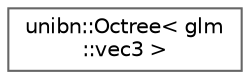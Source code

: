 digraph "Gráfico de jerarquía de clases"
{
 // LATEX_PDF_SIZE
  bgcolor="transparent";
  edge [fontname=Helvetica,fontsize=10,labelfontname=Helvetica,labelfontsize=10];
  node [fontname=Helvetica,fontsize=10,shape=box,height=0.2,width=0.4];
  rankdir="LR";
  Node0 [id="Node000000",label="unibn::Octree\< glm\l::vec3 \>",height=0.2,width=0.4,color="grey40", fillcolor="white", style="filled",URL="$d2/d03/classunibn_1_1_octree.html",tooltip=" "];
}
